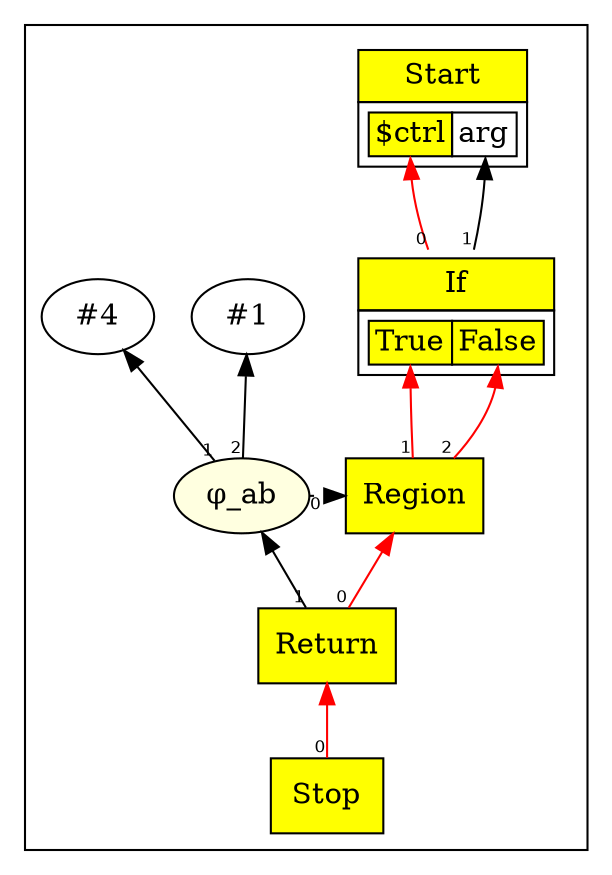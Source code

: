 digraph chapter06 {
/*
int a = 0;
int b = 1;
if( arg ) {
    a = 2;
    if( arg ) { b = 2; }
    else b = 3;
}
return a+b;

*/
	rankdir=BT;
	ordering="in";
	concentrate="true";
	subgraph cluster_Nodes {
		Start2 [ shape=plaintext label=<
			<TABLE BORDER="0" CELLBORDER="1" CELLSPACING="0" CELLPADDING="4">
			<TR><TD BGCOLOR="yellow">Start</TD></TR>
			<TR><TD>
				<TABLE BORDER="0" CELLBORDER="1" CELLSPACING="0">
				<TR><TD PORT="p0" BGCOLOR="yellow">$ctrl</TD><TD PORT="p1">arg</TD></TR>
				</TABLE>
			</TD></TR>
			</TABLE>>
		];
		Stop3 [ shape=box style=filled fillcolor=yellow label="Stop" ];
		Region22 [ shape=box style=filled fillcolor=yellow label="Region" ];
		If8 [ shape=plaintext label=<
			<TABLE BORDER="0" CELLBORDER="1" CELLSPACING="0" CELLPADDING="4">
			<TR><TD BGCOLOR="yellow">If</TD></TR>
			<TR><TD>
				<TABLE BORDER="0" CELLBORDER="1" CELLSPACING="0">
				<TR><TD PORT="p0" BGCOLOR="yellow">True</TD><TD PORT="p1" BGCOLOR="yellow">False</TD></TR>
				</TABLE>
			</TD></TR>
			</TABLE>>
		];
		Con_27 [ label="#4" ];
		Con_29 [ label="#1" ];
		Phi_ab30 [ style=filled fillcolor=lightyellow label="&phi;_ab" ];
		Return31 [ shape=box style=filled fillcolor=yellow label="Return" ];
		{ rank=same; Region22;Phi_ab30;}
	}
	edge [ fontname=Helvetica, fontsize=8 ];
	Stop3 -> Return31[taillabel=0 color=red];
	Region22 -> If8:p0[taillabel=1 color=red];
	Region22 -> If8:p1[taillabel=2 color=red];
	If8 -> Start2:p0[taillabel=0 color=red];
	If8 -> Start2:p1[taillabel=1];
	Phi_ab30 -> Region22 [style=dotted taillabel=0];
	Phi_ab30 -> Con_27[taillabel=1];
	Phi_ab30 -> Con_29[taillabel=2];
	Return31 -> Region22[taillabel=0 color=red];
	Return31 -> Phi_ab30[taillabel=1];
}
